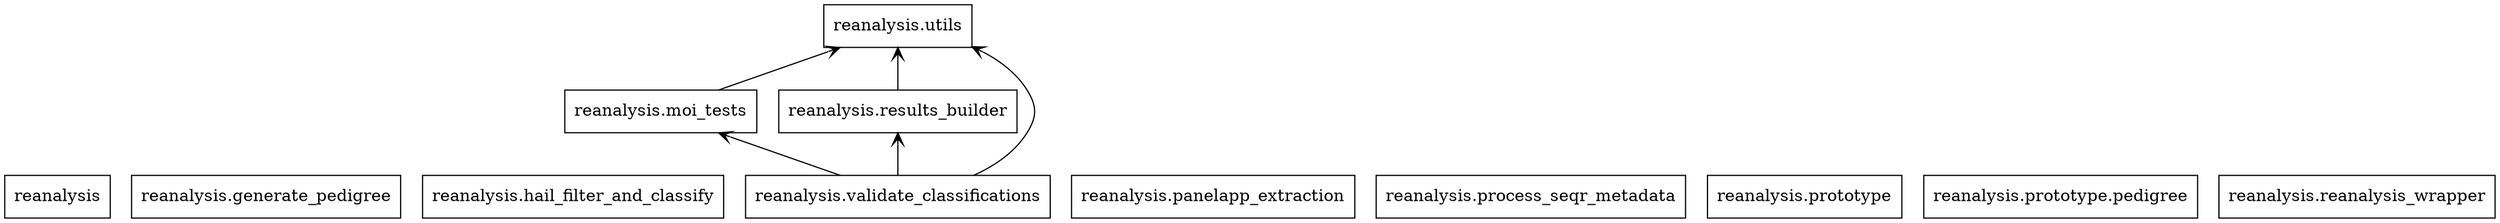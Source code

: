 digraph "packages" {
rankdir=BT
charset="utf-8"
"reanalysis" [color="black", label="reanalysis", shape="box", style="solid"];
"reanalysis.generate_pedigree" [color="black", label="reanalysis.generate_pedigree", shape="box", style="solid"];
"reanalysis.hail_filter_and_classify" [color="black", label="reanalysis.hail_filter_and_classify", shape="box", style="solid"];
"reanalysis.moi_tests" [color="black", label="reanalysis.moi_tests", shape="box", style="solid"];
"reanalysis.panelapp_extraction" [color="black", label="reanalysis.panelapp_extraction", shape="box", style="solid"];
"reanalysis.process_seqr_metadata" [color="black", label="reanalysis.process_seqr_metadata", shape="box", style="solid"];
"reanalysis.prototype" [color="black", label="reanalysis.prototype", shape="box", style="solid"];
"reanalysis.prototype.pedigree" [color="black", label="reanalysis.prototype.pedigree", shape="box", style="solid"];
"reanalysis.reanalysis_wrapper" [color="black", label="reanalysis.reanalysis_wrapper", shape="box", style="solid"];
"reanalysis.results_builder" [color="black", label="reanalysis.results_builder", shape="box", style="solid"];
"reanalysis.utils" [color="black", label="reanalysis.utils", shape="box", style="solid"];
"reanalysis.validate_classifications" [color="black", label="reanalysis.validate_classifications", shape="box", style="solid"];
"reanalysis.moi_tests" -> "reanalysis.utils" [arrowhead="open", arrowtail="none"];
"reanalysis.results_builder" -> "reanalysis.utils" [arrowhead="open", arrowtail="none"];
"reanalysis.validate_classifications" -> "reanalysis.moi_tests" [arrowhead="open", arrowtail="none"];
"reanalysis.validate_classifications" -> "reanalysis.results_builder" [arrowhead="open", arrowtail="none"];
"reanalysis.validate_classifications" -> "reanalysis.utils" [arrowhead="open", arrowtail="none"];
}
